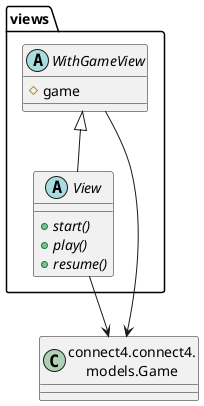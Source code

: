 @startuml connect4.connect4.views

abstract class views.WithGameView
abstract class views.View
class Game as "connect4.connect4.\nmodels.Game"

WithGameView <|-- View
WithGameView --> Game
View --> Game


WithGameView : #game
View : {abstract} +start()
View : {abstract} +play()
View : {abstract} +resume()


@enduml
